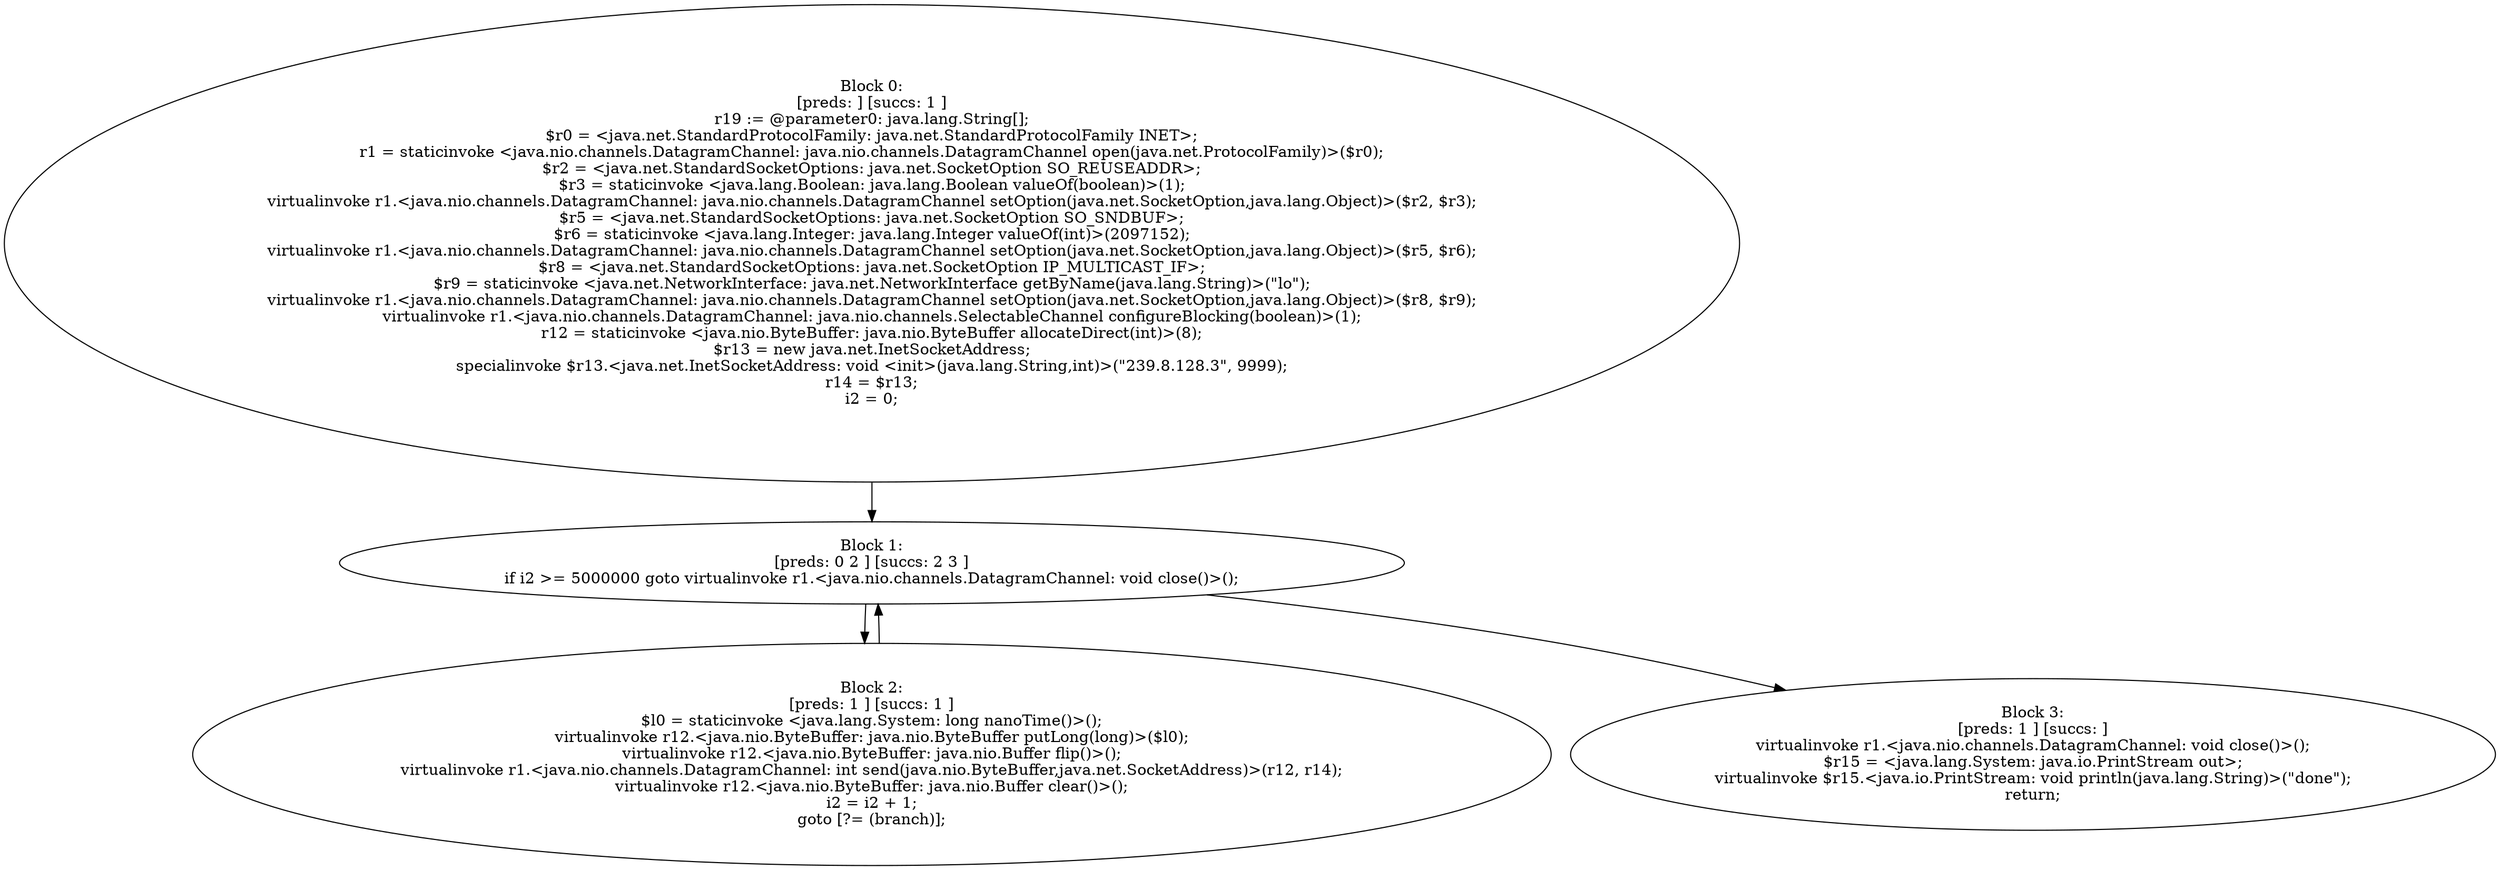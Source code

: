 digraph "unitGraph" {
    "Block 0:
[preds: ] [succs: 1 ]
r19 := @parameter0: java.lang.String[];
$r0 = <java.net.StandardProtocolFamily: java.net.StandardProtocolFamily INET>;
r1 = staticinvoke <java.nio.channels.DatagramChannel: java.nio.channels.DatagramChannel open(java.net.ProtocolFamily)>($r0);
$r2 = <java.net.StandardSocketOptions: java.net.SocketOption SO_REUSEADDR>;
$r3 = staticinvoke <java.lang.Boolean: java.lang.Boolean valueOf(boolean)>(1);
virtualinvoke r1.<java.nio.channels.DatagramChannel: java.nio.channels.DatagramChannel setOption(java.net.SocketOption,java.lang.Object)>($r2, $r3);
$r5 = <java.net.StandardSocketOptions: java.net.SocketOption SO_SNDBUF>;
$r6 = staticinvoke <java.lang.Integer: java.lang.Integer valueOf(int)>(2097152);
virtualinvoke r1.<java.nio.channels.DatagramChannel: java.nio.channels.DatagramChannel setOption(java.net.SocketOption,java.lang.Object)>($r5, $r6);
$r8 = <java.net.StandardSocketOptions: java.net.SocketOption IP_MULTICAST_IF>;
$r9 = staticinvoke <java.net.NetworkInterface: java.net.NetworkInterface getByName(java.lang.String)>(\"lo\");
virtualinvoke r1.<java.nio.channels.DatagramChannel: java.nio.channels.DatagramChannel setOption(java.net.SocketOption,java.lang.Object)>($r8, $r9);
virtualinvoke r1.<java.nio.channels.DatagramChannel: java.nio.channels.SelectableChannel configureBlocking(boolean)>(1);
r12 = staticinvoke <java.nio.ByteBuffer: java.nio.ByteBuffer allocateDirect(int)>(8);
$r13 = new java.net.InetSocketAddress;
specialinvoke $r13.<java.net.InetSocketAddress: void <init>(java.lang.String,int)>(\"239.8.128.3\", 9999);
r14 = $r13;
i2 = 0;
"
    "Block 1:
[preds: 0 2 ] [succs: 2 3 ]
if i2 >= 5000000 goto virtualinvoke r1.<java.nio.channels.DatagramChannel: void close()>();
"
    "Block 2:
[preds: 1 ] [succs: 1 ]
$l0 = staticinvoke <java.lang.System: long nanoTime()>();
virtualinvoke r12.<java.nio.ByteBuffer: java.nio.ByteBuffer putLong(long)>($l0);
virtualinvoke r12.<java.nio.ByteBuffer: java.nio.Buffer flip()>();
virtualinvoke r1.<java.nio.channels.DatagramChannel: int send(java.nio.ByteBuffer,java.net.SocketAddress)>(r12, r14);
virtualinvoke r12.<java.nio.ByteBuffer: java.nio.Buffer clear()>();
i2 = i2 + 1;
goto [?= (branch)];
"
    "Block 3:
[preds: 1 ] [succs: ]
virtualinvoke r1.<java.nio.channels.DatagramChannel: void close()>();
$r15 = <java.lang.System: java.io.PrintStream out>;
virtualinvoke $r15.<java.io.PrintStream: void println(java.lang.String)>(\"done\");
return;
"
    "Block 0:
[preds: ] [succs: 1 ]
r19 := @parameter0: java.lang.String[];
$r0 = <java.net.StandardProtocolFamily: java.net.StandardProtocolFamily INET>;
r1 = staticinvoke <java.nio.channels.DatagramChannel: java.nio.channels.DatagramChannel open(java.net.ProtocolFamily)>($r0);
$r2 = <java.net.StandardSocketOptions: java.net.SocketOption SO_REUSEADDR>;
$r3 = staticinvoke <java.lang.Boolean: java.lang.Boolean valueOf(boolean)>(1);
virtualinvoke r1.<java.nio.channels.DatagramChannel: java.nio.channels.DatagramChannel setOption(java.net.SocketOption,java.lang.Object)>($r2, $r3);
$r5 = <java.net.StandardSocketOptions: java.net.SocketOption SO_SNDBUF>;
$r6 = staticinvoke <java.lang.Integer: java.lang.Integer valueOf(int)>(2097152);
virtualinvoke r1.<java.nio.channels.DatagramChannel: java.nio.channels.DatagramChannel setOption(java.net.SocketOption,java.lang.Object)>($r5, $r6);
$r8 = <java.net.StandardSocketOptions: java.net.SocketOption IP_MULTICAST_IF>;
$r9 = staticinvoke <java.net.NetworkInterface: java.net.NetworkInterface getByName(java.lang.String)>(\"lo\");
virtualinvoke r1.<java.nio.channels.DatagramChannel: java.nio.channels.DatagramChannel setOption(java.net.SocketOption,java.lang.Object)>($r8, $r9);
virtualinvoke r1.<java.nio.channels.DatagramChannel: java.nio.channels.SelectableChannel configureBlocking(boolean)>(1);
r12 = staticinvoke <java.nio.ByteBuffer: java.nio.ByteBuffer allocateDirect(int)>(8);
$r13 = new java.net.InetSocketAddress;
specialinvoke $r13.<java.net.InetSocketAddress: void <init>(java.lang.String,int)>(\"239.8.128.3\", 9999);
r14 = $r13;
i2 = 0;
"->"Block 1:
[preds: 0 2 ] [succs: 2 3 ]
if i2 >= 5000000 goto virtualinvoke r1.<java.nio.channels.DatagramChannel: void close()>();
";
    "Block 1:
[preds: 0 2 ] [succs: 2 3 ]
if i2 >= 5000000 goto virtualinvoke r1.<java.nio.channels.DatagramChannel: void close()>();
"->"Block 2:
[preds: 1 ] [succs: 1 ]
$l0 = staticinvoke <java.lang.System: long nanoTime()>();
virtualinvoke r12.<java.nio.ByteBuffer: java.nio.ByteBuffer putLong(long)>($l0);
virtualinvoke r12.<java.nio.ByteBuffer: java.nio.Buffer flip()>();
virtualinvoke r1.<java.nio.channels.DatagramChannel: int send(java.nio.ByteBuffer,java.net.SocketAddress)>(r12, r14);
virtualinvoke r12.<java.nio.ByteBuffer: java.nio.Buffer clear()>();
i2 = i2 + 1;
goto [?= (branch)];
";
    "Block 1:
[preds: 0 2 ] [succs: 2 3 ]
if i2 >= 5000000 goto virtualinvoke r1.<java.nio.channels.DatagramChannel: void close()>();
"->"Block 3:
[preds: 1 ] [succs: ]
virtualinvoke r1.<java.nio.channels.DatagramChannel: void close()>();
$r15 = <java.lang.System: java.io.PrintStream out>;
virtualinvoke $r15.<java.io.PrintStream: void println(java.lang.String)>(\"done\");
return;
";
    "Block 2:
[preds: 1 ] [succs: 1 ]
$l0 = staticinvoke <java.lang.System: long nanoTime()>();
virtualinvoke r12.<java.nio.ByteBuffer: java.nio.ByteBuffer putLong(long)>($l0);
virtualinvoke r12.<java.nio.ByteBuffer: java.nio.Buffer flip()>();
virtualinvoke r1.<java.nio.channels.DatagramChannel: int send(java.nio.ByteBuffer,java.net.SocketAddress)>(r12, r14);
virtualinvoke r12.<java.nio.ByteBuffer: java.nio.Buffer clear()>();
i2 = i2 + 1;
goto [?= (branch)];
"->"Block 1:
[preds: 0 2 ] [succs: 2 3 ]
if i2 >= 5000000 goto virtualinvoke r1.<java.nio.channels.DatagramChannel: void close()>();
";
}
